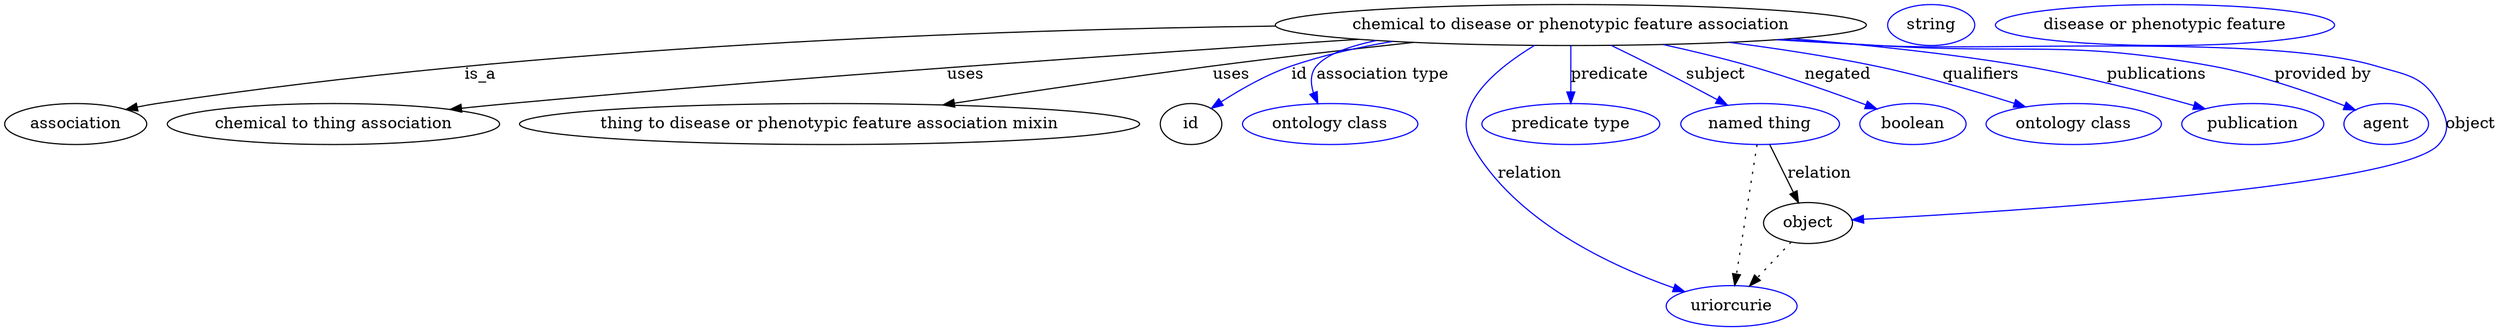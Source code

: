 digraph {
	graph [bb="0,0,1783,283"];
	node [label="\N"];
	"chemical to disease or phenotypic feature association"	 [height=0.5,
		label="chemical to disease or phenotypic feature association",
		pos="1112,265",
		width=5.5426];
	association	 [height=0.5,
		pos="50.046,178",
		width=1.3902];
	"chemical to disease or phenotypic feature association" -> association	 [label=is_a,
		lp="408.05,221.5",
		pos="e,86.567,190.45 929.08,257.76 683.62,247.13 260.98,225.33 109.05,196 104.91,195.2 100.64,194.22 96.394,193.14"];
	"chemical to thing association"	 [height=0.5,
		pos="232.05,178",
		width=3.1775];
	"chemical to disease or phenotypic feature association" -> "chemical to thing association"	 [label=uses,
		lp="679.05,221.5",
		pos="e,314,190.63 958.47,253.47 805.35,241.39 563.58,220.74 355.05,196 344.98,194.81 334.46,193.44 324,192.01"];
	"thing to disease or phenotypic feature association mixin"	 [height=0.5,
		pos="573.05,178",
		width=5.7953];
	"chemical to disease or phenotypic feature association" -> "thing to disease or phenotypic feature association mixin"	 [label=uses,
		lp="864.05,221.5",
		pos="e,657.74,194.46 997.66,250.25 952.26,244.11 899.63,236.64 852.05,229 790.49,219.12 721.57,206.53 667.63,196.34"];
	id	 [height=0.5,
		pos="827.05,178",
		width=0.75];
	"chemical to disease or phenotypic feature association" -> id	 [color=blue,
		label=id,
		lp="913.55,221.5",
		pos="e,844.62,191.91 987.51,250.92 960.77,245.73 933.04,238.65 908.05,229 888.35,221.4 868.25,208.78 853,197.99",
		style=solid];
	"association type"	 [color=blue,
		height=0.5,
		label="ontology class",
		pos="934.05,178",
		width=1.7151];
	"chemical to disease or phenotypic feature association" -> "association type"	 [color=blue,
		label="association type",
		lp="972.05,221.5",
		pos="e,925.92,195.91 981.05,251.3 956.61,246.06 936.17,238.86 928.05,229 922.73,222.54 922.12,213.96 923.47,205.69",
		style=solid];
	subject	 [color=blue,
		height=0.5,
		label="named thing",
		pos="1246,178",
		width=1.5346];
	"chemical to disease or phenotypic feature association" -> subject	 [color=blue,
		label=subject,
		lp="1207.5,221.5",
		pos="e,1221,194.24 1139.8,246.97 1160.9,233.26 1190.1,214.34 1212.5,199.79",
		style=solid];
	predicate	 [color=blue,
		height=0.5,
		label="predicate type",
		pos="1112,178",
		width=1.679];
	"chemical to disease or phenotypic feature association" -> predicate	 [color=blue,
		label=predicate,
		lp="1137,221.5",
		pos="e,1112,196 1112,246.97 1112,235.19 1112,219.56 1112,206.16",
		style=solid];
	relation	 [color=blue,
		height=0.5,
		label=uriorcurie,
		pos="1222,18",
		width=1.2638];
	"chemical to disease or phenotypic feature association" -> relation	 [color=blue,
		label=relation,
		lp="1085,134.5",
		pos="e,1191.6,31.46 1086.2,246.91 1060.6,226.66 1027.4,192.41 1043,160 1071.8,100.44 1139.1,58.218 1182.4,36.021",
		style=solid];
	negated	 [color=blue,
		height=0.5,
		label=boolean,
		pos="1358,178",
		width=1.0652];
	"chemical to disease or phenotypic feature association" -> negated	 [color=blue,
		label=negated,
		lp="1291.5,221.5",
		pos="e,1329.6,190.27 1172.6,247.8 1191.4,242.15 1212.2,235.62 1231,229 1261.3,218.36 1295,204.75 1320.1,194.27",
		style=solid];
	qualifiers	 [color=blue,
		height=0.5,
		label="ontology class",
		pos="1476,178",
		width=1.7151];
	"chemical to disease or phenotypic feature association" -> qualifiers	 [color=blue,
		label=qualifiers,
		lp="1397,221.5",
		pos="e,1437.3,192.08 1215.9,249.6 1248.4,244.01 1284.4,237.06 1317,229 1354.6,219.72 1396.3,206.24 1427.5,195.47",
		style=solid];
	publications	 [color=blue,
		height=0.5,
		label=publication,
		pos="1606,178",
		width=1.3902];
	"chemical to disease or phenotypic feature association" -> publications	 [color=blue,
		label=publications,
		lp="1521.5,221.5",
		pos="e,1568,189.77 1259.8,252.88 1312.8,247.27 1372.9,239.48 1427,229 1481.4,218.49 1493.9,211.41 1547,196 1550.7,194.95 1554.4,193.86 \
1558.1,192.74",
		style=solid];
	"provided by"	 [color=blue,
		height=0.5,
		label=agent,
		pos="1704,178",
		width=0.83048];
	"chemical to disease or phenotypic feature association" -> "provided by"	 [color=blue,
		label="provided by",
		lp="1649,221.5",
		pos="e,1680.7,189.35 1255,252.42 1276.8,250.56 1299,248.7 1320,247 1426.2,238.41 1454.4,248.96 1559,229 1607.5,219.75 1619,213.71 1665,\
196 1667.1,195.2 1669.3,194.33 1671.4,193.43",
		style=solid];
	object	 [height=0.5,
		pos="1282,91",
		width=0.9027];
	"chemical to disease or phenotypic feature association" -> object	 [color=blue,
		label=object,
		lp="1766,178",
		pos="e,1314.3,93.423 1252.1,252.16 1274.8,250.29 1298.1,248.49 1320,247 1401.3,241.49 1607.9,252.05 1686,229 1714.1,220.71 1728.4,221.36 \
1743,196 1751,182.14 1753.5,172.12 1743,160 1715.8,128.4 1433.5,102.95 1324.6,94.237",
		style=solid];
	association_id	 [color=blue,
		height=0.5,
		label=string,
		pos="1360,265",
		width=0.84854];
	subject -> relation	 [pos="e,1224.8,36.223 1243.3,159.96 1239.2,132.35 1231.3,79.375 1226.3,46.525",
		style=dotted];
	subject -> object	 [label=relation,
		lp="1288,134.5",
		pos="e,1274.7,108.71 1253.5,159.97 1258.5,147.88 1265.2,131.73 1270.8,118.09"];
	object -> relation	 [pos="e,1236.2,35.261 1268.4,74.435 1260.8,65.207 1251.2,53.528 1242.8,43.191",
		style=dotted];
	"chemical to disease or phenotypic feature association_object"	 [color=blue,
		height=0.5,
		label="disease or phenotypic feature",
		pos="1523,265",
		width=3.1775];
}
